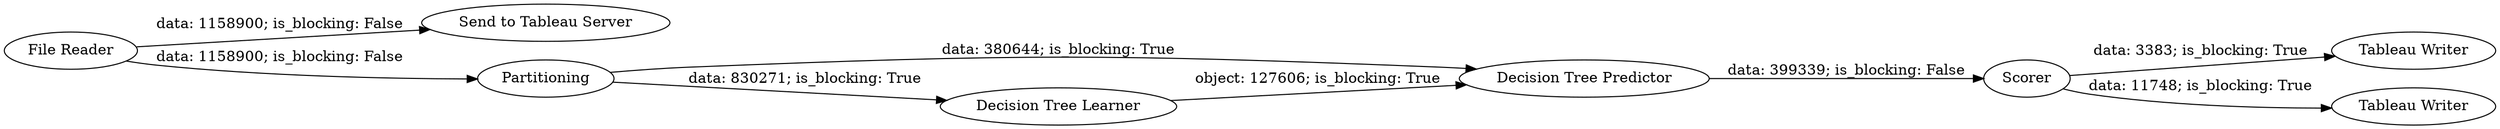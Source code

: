 digraph {
	"7184105464065248403_9" [label="File Reader"]
	"7184105464065248403_13" [label=Scorer]
	"7184105464065248403_4" [label="Decision Tree Predictor"]
	"7184105464065248403_14" [label="Tableau Writer"]
	"7184105464065248403_16" [label="Send to Tableau Server"]
	"7184105464065248403_3" [label="Decision Tree Learner"]
	"7184105464065248403_15" [label="Tableau Writer"]
	"7184105464065248403_2" [label=Partitioning]
	"7184105464065248403_13" -> "7184105464065248403_14" [label="data: 3383; is_blocking: True"]
	"7184105464065248403_3" -> "7184105464065248403_4" [label="object: 127606; is_blocking: True"]
	"7184105464065248403_13" -> "7184105464065248403_15" [label="data: 11748; is_blocking: True"]
	"7184105464065248403_2" -> "7184105464065248403_3" [label="data: 830271; is_blocking: True"]
	"7184105464065248403_4" -> "7184105464065248403_13" [label="data: 399339; is_blocking: False"]
	"7184105464065248403_9" -> "7184105464065248403_16" [label="data: 1158900; is_blocking: False"]
	"7184105464065248403_2" -> "7184105464065248403_4" [label="data: 380644; is_blocking: True"]
	"7184105464065248403_9" -> "7184105464065248403_2" [label="data: 1158900; is_blocking: False"]
	rankdir=LR
}
